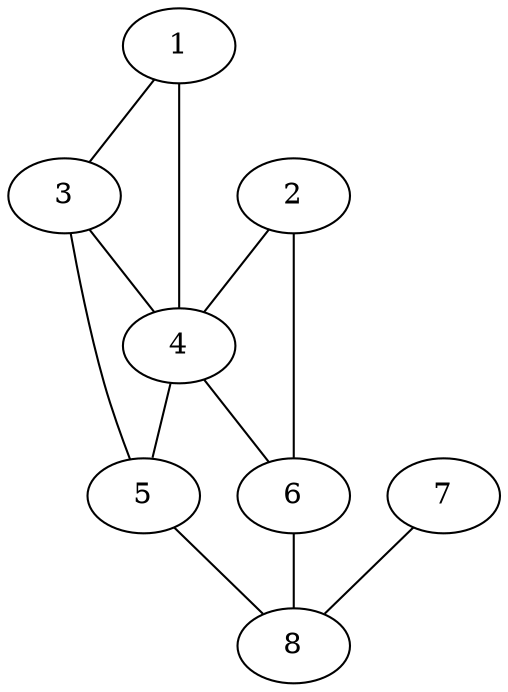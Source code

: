 graph G{
1[pos="0.0000,0.50000!"]
2[pos="0.00000,1.00000!"]
3[pos="0.30000,0.00000!"]
4[pos="0.30000,0.60000!"]
5[pos="0.70000,0.30000!"]
6[pos="0.60000,1.00000!"]
7[pos="1.00000,0.00000!"]
8[pos="1.00000,0.70000!"]
1--3 [weight=3]
1--4 [weight=11]
2--4 [weight=13]
2--6 [weight=5]
3--4 [weight=12]
3--5 [weight=8]
4--5 [weight=9]
4--6 [weight=2]
5--8 [weight=10]
6--8 [weight=6]
7--8 [weight=7]
}